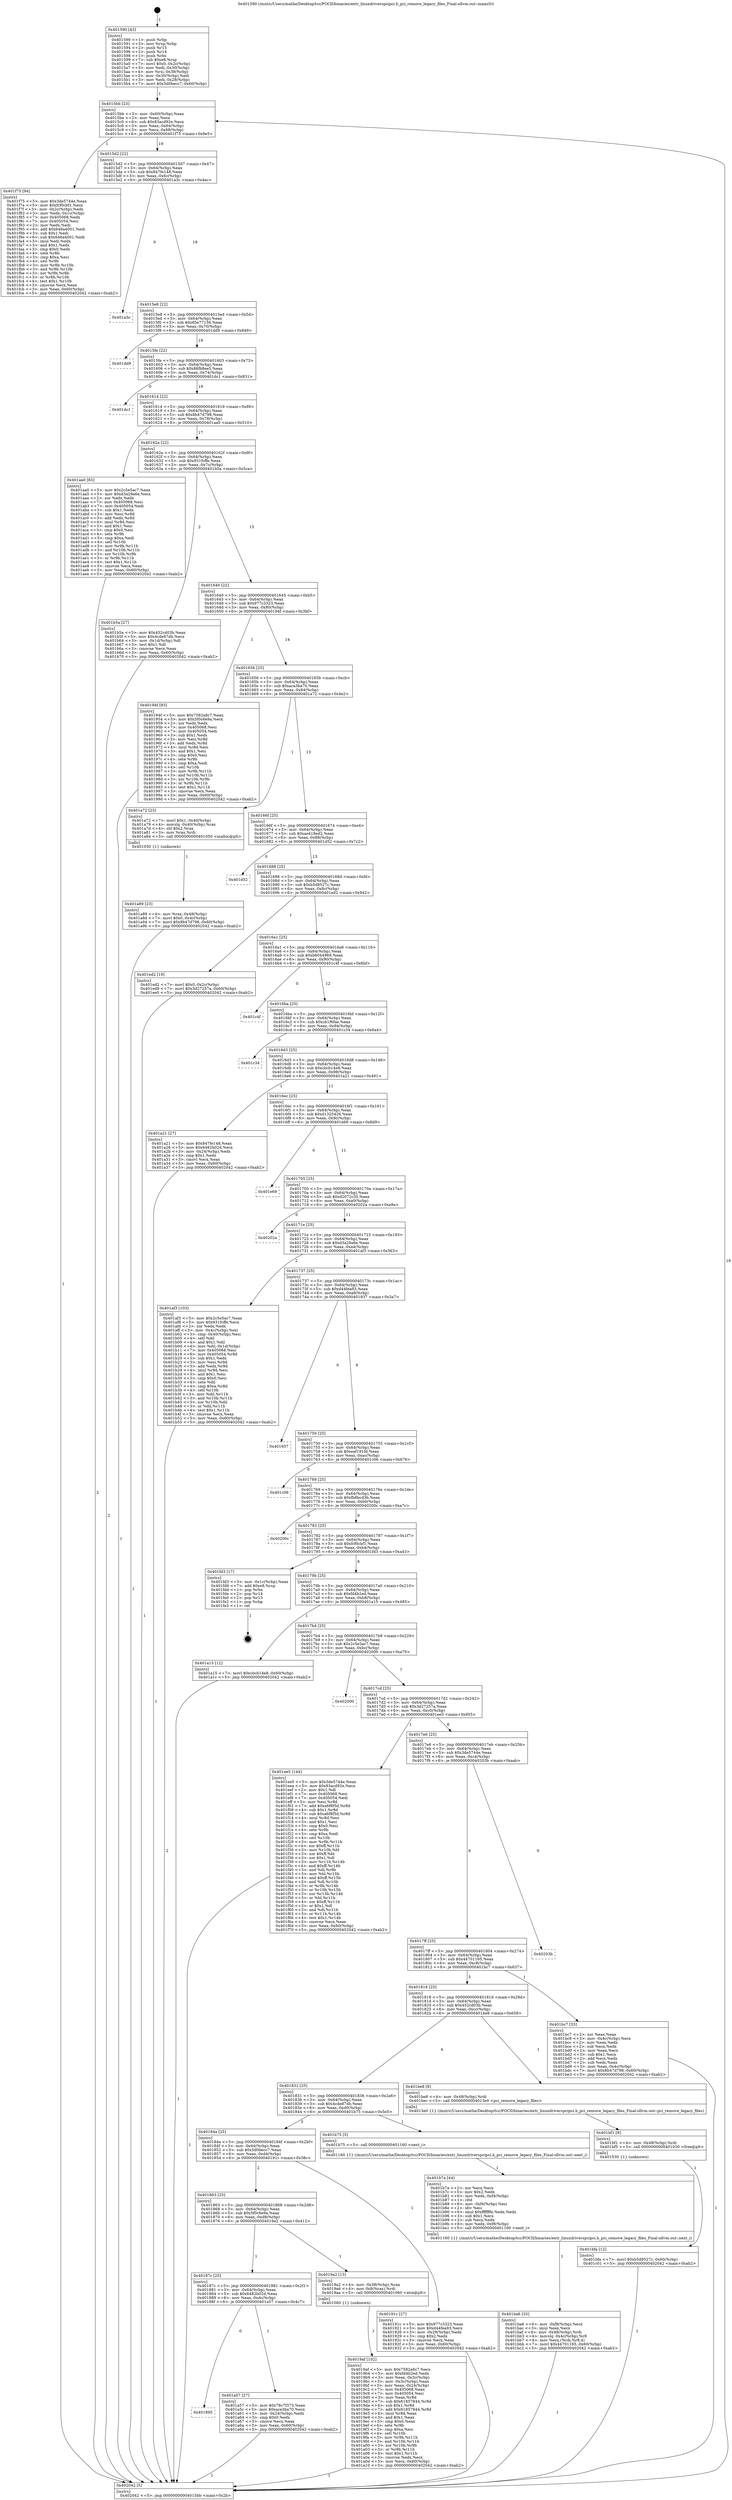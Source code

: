 digraph "0x401590" {
  label = "0x401590 (/mnt/c/Users/mathe/Desktop/tcc/POCII/binaries/extr_linuxdriverspcipci.h_pci_remove_legacy_files_Final-ollvm.out::main(0))"
  labelloc = "t"
  node[shape=record]

  Entry [label="",width=0.3,height=0.3,shape=circle,fillcolor=black,style=filled]
  "0x4015bb" [label="{
     0x4015bb [23]\l
     | [instrs]\l
     &nbsp;&nbsp;0x4015bb \<+3\>: mov -0x60(%rbp),%eax\l
     &nbsp;&nbsp;0x4015be \<+2\>: mov %eax,%ecx\l
     &nbsp;&nbsp;0x4015c0 \<+6\>: sub $0x83acd92e,%ecx\l
     &nbsp;&nbsp;0x4015c6 \<+3\>: mov %eax,-0x64(%rbp)\l
     &nbsp;&nbsp;0x4015c9 \<+3\>: mov %ecx,-0x68(%rbp)\l
     &nbsp;&nbsp;0x4015cc \<+6\>: je 0000000000401f75 \<main+0x9e5\>\l
  }"]
  "0x401f75" [label="{
     0x401f75 [94]\l
     | [instrs]\l
     &nbsp;&nbsp;0x401f75 \<+5\>: mov $0x3de5744e,%eax\l
     &nbsp;&nbsp;0x401f7a \<+5\>: mov $0xfcf0cbf1,%ecx\l
     &nbsp;&nbsp;0x401f7f \<+3\>: mov -0x2c(%rbp),%edx\l
     &nbsp;&nbsp;0x401f82 \<+3\>: mov %edx,-0x1c(%rbp)\l
     &nbsp;&nbsp;0x401f85 \<+7\>: mov 0x405068,%edx\l
     &nbsp;&nbsp;0x401f8c \<+7\>: mov 0x405054,%esi\l
     &nbsp;&nbsp;0x401f93 \<+2\>: mov %edx,%edi\l
     &nbsp;&nbsp;0x401f95 \<+6\>: add $0x646a4001,%edi\l
     &nbsp;&nbsp;0x401f9b \<+3\>: sub $0x1,%edi\l
     &nbsp;&nbsp;0x401f9e \<+6\>: sub $0x646a4001,%edi\l
     &nbsp;&nbsp;0x401fa4 \<+3\>: imul %edi,%edx\l
     &nbsp;&nbsp;0x401fa7 \<+3\>: and $0x1,%edx\l
     &nbsp;&nbsp;0x401faa \<+3\>: cmp $0x0,%edx\l
     &nbsp;&nbsp;0x401fad \<+4\>: sete %r8b\l
     &nbsp;&nbsp;0x401fb1 \<+3\>: cmp $0xa,%esi\l
     &nbsp;&nbsp;0x401fb4 \<+4\>: setl %r9b\l
     &nbsp;&nbsp;0x401fb8 \<+3\>: mov %r8b,%r10b\l
     &nbsp;&nbsp;0x401fbb \<+3\>: and %r9b,%r10b\l
     &nbsp;&nbsp;0x401fbe \<+3\>: xor %r9b,%r8b\l
     &nbsp;&nbsp;0x401fc1 \<+3\>: or %r8b,%r10b\l
     &nbsp;&nbsp;0x401fc4 \<+4\>: test $0x1,%r10b\l
     &nbsp;&nbsp;0x401fc8 \<+3\>: cmovne %ecx,%eax\l
     &nbsp;&nbsp;0x401fcb \<+3\>: mov %eax,-0x60(%rbp)\l
     &nbsp;&nbsp;0x401fce \<+5\>: jmp 0000000000402042 \<main+0xab2\>\l
  }"]
  "0x4015d2" [label="{
     0x4015d2 [22]\l
     | [instrs]\l
     &nbsp;&nbsp;0x4015d2 \<+5\>: jmp 00000000004015d7 \<main+0x47\>\l
     &nbsp;&nbsp;0x4015d7 \<+3\>: mov -0x64(%rbp),%eax\l
     &nbsp;&nbsp;0x4015da \<+5\>: sub $0x847fe148,%eax\l
     &nbsp;&nbsp;0x4015df \<+3\>: mov %eax,-0x6c(%rbp)\l
     &nbsp;&nbsp;0x4015e2 \<+6\>: je 0000000000401a3c \<main+0x4ac\>\l
  }"]
  Exit [label="",width=0.3,height=0.3,shape=circle,fillcolor=black,style=filled,peripheries=2]
  "0x401a3c" [label="{
     0x401a3c\l
  }", style=dashed]
  "0x4015e8" [label="{
     0x4015e8 [22]\l
     | [instrs]\l
     &nbsp;&nbsp;0x4015e8 \<+5\>: jmp 00000000004015ed \<main+0x5d\>\l
     &nbsp;&nbsp;0x4015ed \<+3\>: mov -0x64(%rbp),%eax\l
     &nbsp;&nbsp;0x4015f0 \<+5\>: sub $0x85e77156,%eax\l
     &nbsp;&nbsp;0x4015f5 \<+3\>: mov %eax,-0x70(%rbp)\l
     &nbsp;&nbsp;0x4015f8 \<+6\>: je 0000000000401dd9 \<main+0x849\>\l
  }"]
  "0x401bfa" [label="{
     0x401bfa [12]\l
     | [instrs]\l
     &nbsp;&nbsp;0x401bfa \<+7\>: movl $0xb5d8527c,-0x60(%rbp)\l
     &nbsp;&nbsp;0x401c01 \<+5\>: jmp 0000000000402042 \<main+0xab2\>\l
  }"]
  "0x401dd9" [label="{
     0x401dd9\l
  }", style=dashed]
  "0x4015fe" [label="{
     0x4015fe [22]\l
     | [instrs]\l
     &nbsp;&nbsp;0x4015fe \<+5\>: jmp 0000000000401603 \<main+0x73\>\l
     &nbsp;&nbsp;0x401603 \<+3\>: mov -0x64(%rbp),%eax\l
     &nbsp;&nbsp;0x401606 \<+5\>: sub $0x86fb8ee5,%eax\l
     &nbsp;&nbsp;0x40160b \<+3\>: mov %eax,-0x74(%rbp)\l
     &nbsp;&nbsp;0x40160e \<+6\>: je 0000000000401dc1 \<main+0x831\>\l
  }"]
  "0x401bf1" [label="{
     0x401bf1 [9]\l
     | [instrs]\l
     &nbsp;&nbsp;0x401bf1 \<+4\>: mov -0x48(%rbp),%rdi\l
     &nbsp;&nbsp;0x401bf5 \<+5\>: call 0000000000401030 \<free@plt\>\l
     | [calls]\l
     &nbsp;&nbsp;0x401030 \{1\} (unknown)\l
  }"]
  "0x401dc1" [label="{
     0x401dc1\l
  }", style=dashed]
  "0x401614" [label="{
     0x401614 [22]\l
     | [instrs]\l
     &nbsp;&nbsp;0x401614 \<+5\>: jmp 0000000000401619 \<main+0x89\>\l
     &nbsp;&nbsp;0x401619 \<+3\>: mov -0x64(%rbp),%eax\l
     &nbsp;&nbsp;0x40161c \<+5\>: sub $0x8b47d798,%eax\l
     &nbsp;&nbsp;0x401621 \<+3\>: mov %eax,-0x78(%rbp)\l
     &nbsp;&nbsp;0x401624 \<+6\>: je 0000000000401aa0 \<main+0x510\>\l
  }"]
  "0x401ba6" [label="{
     0x401ba6 [33]\l
     | [instrs]\l
     &nbsp;&nbsp;0x401ba6 \<+6\>: mov -0xf8(%rbp),%ecx\l
     &nbsp;&nbsp;0x401bac \<+3\>: imul %eax,%ecx\l
     &nbsp;&nbsp;0x401baf \<+4\>: mov -0x48(%rbp),%rdi\l
     &nbsp;&nbsp;0x401bb3 \<+4\>: movslq -0x4c(%rbp),%r8\l
     &nbsp;&nbsp;0x401bb7 \<+4\>: mov %ecx,(%rdi,%r8,4)\l
     &nbsp;&nbsp;0x401bbb \<+7\>: movl $0x44701165,-0x60(%rbp)\l
     &nbsp;&nbsp;0x401bc2 \<+5\>: jmp 0000000000402042 \<main+0xab2\>\l
  }"]
  "0x401aa0" [label="{
     0x401aa0 [83]\l
     | [instrs]\l
     &nbsp;&nbsp;0x401aa0 \<+5\>: mov $0x2c5e5ac7,%eax\l
     &nbsp;&nbsp;0x401aa5 \<+5\>: mov $0xd3a29a6e,%ecx\l
     &nbsp;&nbsp;0x401aaa \<+2\>: xor %edx,%edx\l
     &nbsp;&nbsp;0x401aac \<+7\>: mov 0x405068,%esi\l
     &nbsp;&nbsp;0x401ab3 \<+7\>: mov 0x405054,%edi\l
     &nbsp;&nbsp;0x401aba \<+3\>: sub $0x1,%edx\l
     &nbsp;&nbsp;0x401abd \<+3\>: mov %esi,%r8d\l
     &nbsp;&nbsp;0x401ac0 \<+3\>: add %edx,%r8d\l
     &nbsp;&nbsp;0x401ac3 \<+4\>: imul %r8d,%esi\l
     &nbsp;&nbsp;0x401ac7 \<+3\>: and $0x1,%esi\l
     &nbsp;&nbsp;0x401aca \<+3\>: cmp $0x0,%esi\l
     &nbsp;&nbsp;0x401acd \<+4\>: sete %r9b\l
     &nbsp;&nbsp;0x401ad1 \<+3\>: cmp $0xa,%edi\l
     &nbsp;&nbsp;0x401ad4 \<+4\>: setl %r10b\l
     &nbsp;&nbsp;0x401ad8 \<+3\>: mov %r9b,%r11b\l
     &nbsp;&nbsp;0x401adb \<+3\>: and %r10b,%r11b\l
     &nbsp;&nbsp;0x401ade \<+3\>: xor %r10b,%r9b\l
     &nbsp;&nbsp;0x401ae1 \<+3\>: or %r9b,%r11b\l
     &nbsp;&nbsp;0x401ae4 \<+4\>: test $0x1,%r11b\l
     &nbsp;&nbsp;0x401ae8 \<+3\>: cmovne %ecx,%eax\l
     &nbsp;&nbsp;0x401aeb \<+3\>: mov %eax,-0x60(%rbp)\l
     &nbsp;&nbsp;0x401aee \<+5\>: jmp 0000000000402042 \<main+0xab2\>\l
  }"]
  "0x40162a" [label="{
     0x40162a [22]\l
     | [instrs]\l
     &nbsp;&nbsp;0x40162a \<+5\>: jmp 000000000040162f \<main+0x9f\>\l
     &nbsp;&nbsp;0x40162f \<+3\>: mov -0x64(%rbp),%eax\l
     &nbsp;&nbsp;0x401632 \<+5\>: sub $0x931fcffe,%eax\l
     &nbsp;&nbsp;0x401637 \<+3\>: mov %eax,-0x7c(%rbp)\l
     &nbsp;&nbsp;0x40163a \<+6\>: je 0000000000401b5a \<main+0x5ca\>\l
  }"]
  "0x401b7a" [label="{
     0x401b7a [44]\l
     | [instrs]\l
     &nbsp;&nbsp;0x401b7a \<+2\>: xor %ecx,%ecx\l
     &nbsp;&nbsp;0x401b7c \<+5\>: mov $0x2,%edx\l
     &nbsp;&nbsp;0x401b81 \<+6\>: mov %edx,-0xf4(%rbp)\l
     &nbsp;&nbsp;0x401b87 \<+1\>: cltd\l
     &nbsp;&nbsp;0x401b88 \<+6\>: mov -0xf4(%rbp),%esi\l
     &nbsp;&nbsp;0x401b8e \<+2\>: idiv %esi\l
     &nbsp;&nbsp;0x401b90 \<+6\>: imul $0xfffffffe,%edx,%edx\l
     &nbsp;&nbsp;0x401b96 \<+3\>: sub $0x1,%ecx\l
     &nbsp;&nbsp;0x401b99 \<+2\>: sub %ecx,%edx\l
     &nbsp;&nbsp;0x401b9b \<+6\>: mov %edx,-0xf8(%rbp)\l
     &nbsp;&nbsp;0x401ba1 \<+5\>: call 0000000000401160 \<next_i\>\l
     | [calls]\l
     &nbsp;&nbsp;0x401160 \{1\} (/mnt/c/Users/mathe/Desktop/tcc/POCII/binaries/extr_linuxdriverspcipci.h_pci_remove_legacy_files_Final-ollvm.out::next_i)\l
  }"]
  "0x401b5a" [label="{
     0x401b5a [27]\l
     | [instrs]\l
     &nbsp;&nbsp;0x401b5a \<+5\>: mov $0x452cd03b,%eax\l
     &nbsp;&nbsp;0x401b5f \<+5\>: mov $0x4cde87db,%ecx\l
     &nbsp;&nbsp;0x401b64 \<+3\>: mov -0x1d(%rbp),%dl\l
     &nbsp;&nbsp;0x401b67 \<+3\>: test $0x1,%dl\l
     &nbsp;&nbsp;0x401b6a \<+3\>: cmovne %ecx,%eax\l
     &nbsp;&nbsp;0x401b6d \<+3\>: mov %eax,-0x60(%rbp)\l
     &nbsp;&nbsp;0x401b70 \<+5\>: jmp 0000000000402042 \<main+0xab2\>\l
  }"]
  "0x401640" [label="{
     0x401640 [22]\l
     | [instrs]\l
     &nbsp;&nbsp;0x401640 \<+5\>: jmp 0000000000401645 \<main+0xb5\>\l
     &nbsp;&nbsp;0x401645 \<+3\>: mov -0x64(%rbp),%eax\l
     &nbsp;&nbsp;0x401648 \<+5\>: sub $0x977c3323,%eax\l
     &nbsp;&nbsp;0x40164d \<+3\>: mov %eax,-0x80(%rbp)\l
     &nbsp;&nbsp;0x401650 \<+6\>: je 000000000040194f \<main+0x3bf\>\l
  }"]
  "0x401a89" [label="{
     0x401a89 [23]\l
     | [instrs]\l
     &nbsp;&nbsp;0x401a89 \<+4\>: mov %rax,-0x48(%rbp)\l
     &nbsp;&nbsp;0x401a8d \<+7\>: movl $0x0,-0x4c(%rbp)\l
     &nbsp;&nbsp;0x401a94 \<+7\>: movl $0x8b47d798,-0x60(%rbp)\l
     &nbsp;&nbsp;0x401a9b \<+5\>: jmp 0000000000402042 \<main+0xab2\>\l
  }"]
  "0x40194f" [label="{
     0x40194f [83]\l
     | [instrs]\l
     &nbsp;&nbsp;0x40194f \<+5\>: mov $0x7582a8c7,%eax\l
     &nbsp;&nbsp;0x401954 \<+5\>: mov $0x5f0c6e9a,%ecx\l
     &nbsp;&nbsp;0x401959 \<+2\>: xor %edx,%edx\l
     &nbsp;&nbsp;0x40195b \<+7\>: mov 0x405068,%esi\l
     &nbsp;&nbsp;0x401962 \<+7\>: mov 0x405054,%edi\l
     &nbsp;&nbsp;0x401969 \<+3\>: sub $0x1,%edx\l
     &nbsp;&nbsp;0x40196c \<+3\>: mov %esi,%r8d\l
     &nbsp;&nbsp;0x40196f \<+3\>: add %edx,%r8d\l
     &nbsp;&nbsp;0x401972 \<+4\>: imul %r8d,%esi\l
     &nbsp;&nbsp;0x401976 \<+3\>: and $0x1,%esi\l
     &nbsp;&nbsp;0x401979 \<+3\>: cmp $0x0,%esi\l
     &nbsp;&nbsp;0x40197c \<+4\>: sete %r9b\l
     &nbsp;&nbsp;0x401980 \<+3\>: cmp $0xa,%edi\l
     &nbsp;&nbsp;0x401983 \<+4\>: setl %r10b\l
     &nbsp;&nbsp;0x401987 \<+3\>: mov %r9b,%r11b\l
     &nbsp;&nbsp;0x40198a \<+3\>: and %r10b,%r11b\l
     &nbsp;&nbsp;0x40198d \<+3\>: xor %r10b,%r9b\l
     &nbsp;&nbsp;0x401990 \<+3\>: or %r9b,%r11b\l
     &nbsp;&nbsp;0x401993 \<+4\>: test $0x1,%r11b\l
     &nbsp;&nbsp;0x401997 \<+3\>: cmovne %ecx,%eax\l
     &nbsp;&nbsp;0x40199a \<+3\>: mov %eax,-0x60(%rbp)\l
     &nbsp;&nbsp;0x40199d \<+5\>: jmp 0000000000402042 \<main+0xab2\>\l
  }"]
  "0x401656" [label="{
     0x401656 [25]\l
     | [instrs]\l
     &nbsp;&nbsp;0x401656 \<+5\>: jmp 000000000040165b \<main+0xcb\>\l
     &nbsp;&nbsp;0x40165b \<+3\>: mov -0x64(%rbp),%eax\l
     &nbsp;&nbsp;0x40165e \<+5\>: sub $0xaca3ba70,%eax\l
     &nbsp;&nbsp;0x401663 \<+6\>: mov %eax,-0x84(%rbp)\l
     &nbsp;&nbsp;0x401669 \<+6\>: je 0000000000401a72 \<main+0x4e2\>\l
  }"]
  "0x401895" [label="{
     0x401895\l
  }", style=dashed]
  "0x401a72" [label="{
     0x401a72 [23]\l
     | [instrs]\l
     &nbsp;&nbsp;0x401a72 \<+7\>: movl $0x1,-0x40(%rbp)\l
     &nbsp;&nbsp;0x401a79 \<+4\>: movslq -0x40(%rbp),%rax\l
     &nbsp;&nbsp;0x401a7d \<+4\>: shl $0x2,%rax\l
     &nbsp;&nbsp;0x401a81 \<+3\>: mov %rax,%rdi\l
     &nbsp;&nbsp;0x401a84 \<+5\>: call 0000000000401050 \<malloc@plt\>\l
     | [calls]\l
     &nbsp;&nbsp;0x401050 \{1\} (unknown)\l
  }"]
  "0x40166f" [label="{
     0x40166f [25]\l
     | [instrs]\l
     &nbsp;&nbsp;0x40166f \<+5\>: jmp 0000000000401674 \<main+0xe4\>\l
     &nbsp;&nbsp;0x401674 \<+3\>: mov -0x64(%rbp),%eax\l
     &nbsp;&nbsp;0x401677 \<+5\>: sub $0xae418ed2,%eax\l
     &nbsp;&nbsp;0x40167c \<+6\>: mov %eax,-0x88(%rbp)\l
     &nbsp;&nbsp;0x401682 \<+6\>: je 0000000000401d52 \<main+0x7c2\>\l
  }"]
  "0x401a57" [label="{
     0x401a57 [27]\l
     | [instrs]\l
     &nbsp;&nbsp;0x401a57 \<+5\>: mov $0x78c7f373,%eax\l
     &nbsp;&nbsp;0x401a5c \<+5\>: mov $0xaca3ba70,%ecx\l
     &nbsp;&nbsp;0x401a61 \<+3\>: mov -0x24(%rbp),%edx\l
     &nbsp;&nbsp;0x401a64 \<+3\>: cmp $0x0,%edx\l
     &nbsp;&nbsp;0x401a67 \<+3\>: cmove %ecx,%eax\l
     &nbsp;&nbsp;0x401a6a \<+3\>: mov %eax,-0x60(%rbp)\l
     &nbsp;&nbsp;0x401a6d \<+5\>: jmp 0000000000402042 \<main+0xab2\>\l
  }"]
  "0x401d52" [label="{
     0x401d52\l
  }", style=dashed]
  "0x401688" [label="{
     0x401688 [25]\l
     | [instrs]\l
     &nbsp;&nbsp;0x401688 \<+5\>: jmp 000000000040168d \<main+0xfd\>\l
     &nbsp;&nbsp;0x40168d \<+3\>: mov -0x64(%rbp),%eax\l
     &nbsp;&nbsp;0x401690 \<+5\>: sub $0xb5d8527c,%eax\l
     &nbsp;&nbsp;0x401695 \<+6\>: mov %eax,-0x8c(%rbp)\l
     &nbsp;&nbsp;0x40169b \<+6\>: je 0000000000401ed2 \<main+0x942\>\l
  }"]
  "0x4019af" [label="{
     0x4019af [102]\l
     | [instrs]\l
     &nbsp;&nbsp;0x4019af \<+5\>: mov $0x7582a8c7,%ecx\l
     &nbsp;&nbsp;0x4019b4 \<+5\>: mov $0xfd4b2ed,%edx\l
     &nbsp;&nbsp;0x4019b9 \<+3\>: mov %eax,-0x3c(%rbp)\l
     &nbsp;&nbsp;0x4019bc \<+3\>: mov -0x3c(%rbp),%eax\l
     &nbsp;&nbsp;0x4019bf \<+3\>: mov %eax,-0x24(%rbp)\l
     &nbsp;&nbsp;0x4019c2 \<+7\>: mov 0x405068,%eax\l
     &nbsp;&nbsp;0x4019c9 \<+7\>: mov 0x405054,%esi\l
     &nbsp;&nbsp;0x4019d0 \<+3\>: mov %eax,%r8d\l
     &nbsp;&nbsp;0x4019d3 \<+7\>: sub $0x61857844,%r8d\l
     &nbsp;&nbsp;0x4019da \<+4\>: sub $0x1,%r8d\l
     &nbsp;&nbsp;0x4019de \<+7\>: add $0x61857844,%r8d\l
     &nbsp;&nbsp;0x4019e5 \<+4\>: imul %r8d,%eax\l
     &nbsp;&nbsp;0x4019e9 \<+3\>: and $0x1,%eax\l
     &nbsp;&nbsp;0x4019ec \<+3\>: cmp $0x0,%eax\l
     &nbsp;&nbsp;0x4019ef \<+4\>: sete %r9b\l
     &nbsp;&nbsp;0x4019f3 \<+3\>: cmp $0xa,%esi\l
     &nbsp;&nbsp;0x4019f6 \<+4\>: setl %r10b\l
     &nbsp;&nbsp;0x4019fa \<+3\>: mov %r9b,%r11b\l
     &nbsp;&nbsp;0x4019fd \<+3\>: and %r10b,%r11b\l
     &nbsp;&nbsp;0x401a00 \<+3\>: xor %r10b,%r9b\l
     &nbsp;&nbsp;0x401a03 \<+3\>: or %r9b,%r11b\l
     &nbsp;&nbsp;0x401a06 \<+4\>: test $0x1,%r11b\l
     &nbsp;&nbsp;0x401a0a \<+3\>: cmovne %edx,%ecx\l
     &nbsp;&nbsp;0x401a0d \<+3\>: mov %ecx,-0x60(%rbp)\l
     &nbsp;&nbsp;0x401a10 \<+5\>: jmp 0000000000402042 \<main+0xab2\>\l
  }"]
  "0x401ed2" [label="{
     0x401ed2 [19]\l
     | [instrs]\l
     &nbsp;&nbsp;0x401ed2 \<+7\>: movl $0x0,-0x2c(%rbp)\l
     &nbsp;&nbsp;0x401ed9 \<+7\>: movl $0x3d27257a,-0x60(%rbp)\l
     &nbsp;&nbsp;0x401ee0 \<+5\>: jmp 0000000000402042 \<main+0xab2\>\l
  }"]
  "0x4016a1" [label="{
     0x4016a1 [25]\l
     | [instrs]\l
     &nbsp;&nbsp;0x4016a1 \<+5\>: jmp 00000000004016a6 \<main+0x116\>\l
     &nbsp;&nbsp;0x4016a6 \<+3\>: mov -0x64(%rbp),%eax\l
     &nbsp;&nbsp;0x4016a9 \<+5\>: sub $0xb6044969,%eax\l
     &nbsp;&nbsp;0x4016ae \<+6\>: mov %eax,-0x90(%rbp)\l
     &nbsp;&nbsp;0x4016b4 \<+6\>: je 0000000000401c4f \<main+0x6bf\>\l
  }"]
  "0x40187c" [label="{
     0x40187c [25]\l
     | [instrs]\l
     &nbsp;&nbsp;0x40187c \<+5\>: jmp 0000000000401881 \<main+0x2f1\>\l
     &nbsp;&nbsp;0x401881 \<+3\>: mov -0x64(%rbp),%eax\l
     &nbsp;&nbsp;0x401884 \<+5\>: sub $0x6482b02d,%eax\l
     &nbsp;&nbsp;0x401889 \<+6\>: mov %eax,-0xdc(%rbp)\l
     &nbsp;&nbsp;0x40188f \<+6\>: je 0000000000401a57 \<main+0x4c7\>\l
  }"]
  "0x401c4f" [label="{
     0x401c4f\l
  }", style=dashed]
  "0x4016ba" [label="{
     0x4016ba [25]\l
     | [instrs]\l
     &nbsp;&nbsp;0x4016ba \<+5\>: jmp 00000000004016bf \<main+0x12f\>\l
     &nbsp;&nbsp;0x4016bf \<+3\>: mov -0x64(%rbp),%eax\l
     &nbsp;&nbsp;0x4016c2 \<+5\>: sub $0xcb1f6fae,%eax\l
     &nbsp;&nbsp;0x4016c7 \<+6\>: mov %eax,-0x94(%rbp)\l
     &nbsp;&nbsp;0x4016cd \<+6\>: je 0000000000401c34 \<main+0x6a4\>\l
  }"]
  "0x4019a2" [label="{
     0x4019a2 [13]\l
     | [instrs]\l
     &nbsp;&nbsp;0x4019a2 \<+4\>: mov -0x38(%rbp),%rax\l
     &nbsp;&nbsp;0x4019a6 \<+4\>: mov 0x8(%rax),%rdi\l
     &nbsp;&nbsp;0x4019aa \<+5\>: call 0000000000401060 \<atoi@plt\>\l
     | [calls]\l
     &nbsp;&nbsp;0x401060 \{1\} (unknown)\l
  }"]
  "0x401c34" [label="{
     0x401c34\l
  }", style=dashed]
  "0x4016d3" [label="{
     0x4016d3 [25]\l
     | [instrs]\l
     &nbsp;&nbsp;0x4016d3 \<+5\>: jmp 00000000004016d8 \<main+0x148\>\l
     &nbsp;&nbsp;0x4016d8 \<+3\>: mov -0x64(%rbp),%eax\l
     &nbsp;&nbsp;0x4016db \<+5\>: sub $0xcbcb14e8,%eax\l
     &nbsp;&nbsp;0x4016e0 \<+6\>: mov %eax,-0x98(%rbp)\l
     &nbsp;&nbsp;0x4016e6 \<+6\>: je 0000000000401a21 \<main+0x491\>\l
  }"]
  "0x401590" [label="{
     0x401590 [43]\l
     | [instrs]\l
     &nbsp;&nbsp;0x401590 \<+1\>: push %rbp\l
     &nbsp;&nbsp;0x401591 \<+3\>: mov %rsp,%rbp\l
     &nbsp;&nbsp;0x401594 \<+2\>: push %r15\l
     &nbsp;&nbsp;0x401596 \<+2\>: push %r14\l
     &nbsp;&nbsp;0x401598 \<+1\>: push %rbx\l
     &nbsp;&nbsp;0x401599 \<+7\>: sub $0xe8,%rsp\l
     &nbsp;&nbsp;0x4015a0 \<+7\>: movl $0x0,-0x2c(%rbp)\l
     &nbsp;&nbsp;0x4015a7 \<+3\>: mov %edi,-0x30(%rbp)\l
     &nbsp;&nbsp;0x4015aa \<+4\>: mov %rsi,-0x38(%rbp)\l
     &nbsp;&nbsp;0x4015ae \<+3\>: mov -0x30(%rbp),%edi\l
     &nbsp;&nbsp;0x4015b1 \<+3\>: mov %edi,-0x28(%rbp)\l
     &nbsp;&nbsp;0x4015b4 \<+7\>: movl $0x5d0becc7,-0x60(%rbp)\l
  }"]
  "0x401a21" [label="{
     0x401a21 [27]\l
     | [instrs]\l
     &nbsp;&nbsp;0x401a21 \<+5\>: mov $0x847fe148,%eax\l
     &nbsp;&nbsp;0x401a26 \<+5\>: mov $0x6482b02d,%ecx\l
     &nbsp;&nbsp;0x401a2b \<+3\>: mov -0x24(%rbp),%edx\l
     &nbsp;&nbsp;0x401a2e \<+3\>: cmp $0x1,%edx\l
     &nbsp;&nbsp;0x401a31 \<+3\>: cmovl %ecx,%eax\l
     &nbsp;&nbsp;0x401a34 \<+3\>: mov %eax,-0x60(%rbp)\l
     &nbsp;&nbsp;0x401a37 \<+5\>: jmp 0000000000402042 \<main+0xab2\>\l
  }"]
  "0x4016ec" [label="{
     0x4016ec [25]\l
     | [instrs]\l
     &nbsp;&nbsp;0x4016ec \<+5\>: jmp 00000000004016f1 \<main+0x161\>\l
     &nbsp;&nbsp;0x4016f1 \<+3\>: mov -0x64(%rbp),%eax\l
     &nbsp;&nbsp;0x4016f4 \<+5\>: sub $0xd1325426,%eax\l
     &nbsp;&nbsp;0x4016f9 \<+6\>: mov %eax,-0x9c(%rbp)\l
     &nbsp;&nbsp;0x4016ff \<+6\>: je 0000000000401e69 \<main+0x8d9\>\l
  }"]
  "0x402042" [label="{
     0x402042 [5]\l
     | [instrs]\l
     &nbsp;&nbsp;0x402042 \<+5\>: jmp 00000000004015bb \<main+0x2b\>\l
  }"]
  "0x401e69" [label="{
     0x401e69\l
  }", style=dashed]
  "0x401705" [label="{
     0x401705 [25]\l
     | [instrs]\l
     &nbsp;&nbsp;0x401705 \<+5\>: jmp 000000000040170a \<main+0x17a\>\l
     &nbsp;&nbsp;0x40170a \<+3\>: mov -0x64(%rbp),%eax\l
     &nbsp;&nbsp;0x40170d \<+5\>: sub $0xd2072c35,%eax\l
     &nbsp;&nbsp;0x401712 \<+6\>: mov %eax,-0xa0(%rbp)\l
     &nbsp;&nbsp;0x401718 \<+6\>: je 000000000040202a \<main+0xa9a\>\l
  }"]
  "0x401863" [label="{
     0x401863 [25]\l
     | [instrs]\l
     &nbsp;&nbsp;0x401863 \<+5\>: jmp 0000000000401868 \<main+0x2d8\>\l
     &nbsp;&nbsp;0x401868 \<+3\>: mov -0x64(%rbp),%eax\l
     &nbsp;&nbsp;0x40186b \<+5\>: sub $0x5f0c6e9a,%eax\l
     &nbsp;&nbsp;0x401870 \<+6\>: mov %eax,-0xd8(%rbp)\l
     &nbsp;&nbsp;0x401876 \<+6\>: je 00000000004019a2 \<main+0x412\>\l
  }"]
  "0x40202a" [label="{
     0x40202a\l
  }", style=dashed]
  "0x40171e" [label="{
     0x40171e [25]\l
     | [instrs]\l
     &nbsp;&nbsp;0x40171e \<+5\>: jmp 0000000000401723 \<main+0x193\>\l
     &nbsp;&nbsp;0x401723 \<+3\>: mov -0x64(%rbp),%eax\l
     &nbsp;&nbsp;0x401726 \<+5\>: sub $0xd3a29a6e,%eax\l
     &nbsp;&nbsp;0x40172b \<+6\>: mov %eax,-0xa4(%rbp)\l
     &nbsp;&nbsp;0x401731 \<+6\>: je 0000000000401af3 \<main+0x563\>\l
  }"]
  "0x40191c" [label="{
     0x40191c [27]\l
     | [instrs]\l
     &nbsp;&nbsp;0x40191c \<+5\>: mov $0x977c3323,%eax\l
     &nbsp;&nbsp;0x401921 \<+5\>: mov $0xd44fea93,%ecx\l
     &nbsp;&nbsp;0x401926 \<+3\>: mov -0x28(%rbp),%edx\l
     &nbsp;&nbsp;0x401929 \<+3\>: cmp $0x2,%edx\l
     &nbsp;&nbsp;0x40192c \<+3\>: cmovne %ecx,%eax\l
     &nbsp;&nbsp;0x40192f \<+3\>: mov %eax,-0x60(%rbp)\l
     &nbsp;&nbsp;0x401932 \<+5\>: jmp 0000000000402042 \<main+0xab2\>\l
  }"]
  "0x401af3" [label="{
     0x401af3 [103]\l
     | [instrs]\l
     &nbsp;&nbsp;0x401af3 \<+5\>: mov $0x2c5e5ac7,%eax\l
     &nbsp;&nbsp;0x401af8 \<+5\>: mov $0x931fcffe,%ecx\l
     &nbsp;&nbsp;0x401afd \<+2\>: xor %edx,%edx\l
     &nbsp;&nbsp;0x401aff \<+3\>: mov -0x4c(%rbp),%esi\l
     &nbsp;&nbsp;0x401b02 \<+3\>: cmp -0x40(%rbp),%esi\l
     &nbsp;&nbsp;0x401b05 \<+4\>: setl %dil\l
     &nbsp;&nbsp;0x401b09 \<+4\>: and $0x1,%dil\l
     &nbsp;&nbsp;0x401b0d \<+4\>: mov %dil,-0x1d(%rbp)\l
     &nbsp;&nbsp;0x401b11 \<+7\>: mov 0x405068,%esi\l
     &nbsp;&nbsp;0x401b18 \<+8\>: mov 0x405054,%r8d\l
     &nbsp;&nbsp;0x401b20 \<+3\>: sub $0x1,%edx\l
     &nbsp;&nbsp;0x401b23 \<+3\>: mov %esi,%r9d\l
     &nbsp;&nbsp;0x401b26 \<+3\>: add %edx,%r9d\l
     &nbsp;&nbsp;0x401b29 \<+4\>: imul %r9d,%esi\l
     &nbsp;&nbsp;0x401b2d \<+3\>: and $0x1,%esi\l
     &nbsp;&nbsp;0x401b30 \<+3\>: cmp $0x0,%esi\l
     &nbsp;&nbsp;0x401b33 \<+4\>: sete %dil\l
     &nbsp;&nbsp;0x401b37 \<+4\>: cmp $0xa,%r8d\l
     &nbsp;&nbsp;0x401b3b \<+4\>: setl %r10b\l
     &nbsp;&nbsp;0x401b3f \<+3\>: mov %dil,%r11b\l
     &nbsp;&nbsp;0x401b42 \<+3\>: and %r10b,%r11b\l
     &nbsp;&nbsp;0x401b45 \<+3\>: xor %r10b,%dil\l
     &nbsp;&nbsp;0x401b48 \<+3\>: or %dil,%r11b\l
     &nbsp;&nbsp;0x401b4b \<+4\>: test $0x1,%r11b\l
     &nbsp;&nbsp;0x401b4f \<+3\>: cmovne %ecx,%eax\l
     &nbsp;&nbsp;0x401b52 \<+3\>: mov %eax,-0x60(%rbp)\l
     &nbsp;&nbsp;0x401b55 \<+5\>: jmp 0000000000402042 \<main+0xab2\>\l
  }"]
  "0x401737" [label="{
     0x401737 [25]\l
     | [instrs]\l
     &nbsp;&nbsp;0x401737 \<+5\>: jmp 000000000040173c \<main+0x1ac\>\l
     &nbsp;&nbsp;0x40173c \<+3\>: mov -0x64(%rbp),%eax\l
     &nbsp;&nbsp;0x40173f \<+5\>: sub $0xd44fea93,%eax\l
     &nbsp;&nbsp;0x401744 \<+6\>: mov %eax,-0xa8(%rbp)\l
     &nbsp;&nbsp;0x40174a \<+6\>: je 0000000000401937 \<main+0x3a7\>\l
  }"]
  "0x40184a" [label="{
     0x40184a [25]\l
     | [instrs]\l
     &nbsp;&nbsp;0x40184a \<+5\>: jmp 000000000040184f \<main+0x2bf\>\l
     &nbsp;&nbsp;0x40184f \<+3\>: mov -0x64(%rbp),%eax\l
     &nbsp;&nbsp;0x401852 \<+5\>: sub $0x5d0becc7,%eax\l
     &nbsp;&nbsp;0x401857 \<+6\>: mov %eax,-0xd4(%rbp)\l
     &nbsp;&nbsp;0x40185d \<+6\>: je 000000000040191c \<main+0x38c\>\l
  }"]
  "0x401937" [label="{
     0x401937\l
  }", style=dashed]
  "0x401750" [label="{
     0x401750 [25]\l
     | [instrs]\l
     &nbsp;&nbsp;0x401750 \<+5\>: jmp 0000000000401755 \<main+0x1c5\>\l
     &nbsp;&nbsp;0x401755 \<+3\>: mov -0x64(%rbp),%eax\l
     &nbsp;&nbsp;0x401758 \<+5\>: sub $0xeaf191fd,%eax\l
     &nbsp;&nbsp;0x40175d \<+6\>: mov %eax,-0xac(%rbp)\l
     &nbsp;&nbsp;0x401763 \<+6\>: je 0000000000401c06 \<main+0x676\>\l
  }"]
  "0x401b75" [label="{
     0x401b75 [5]\l
     | [instrs]\l
     &nbsp;&nbsp;0x401b75 \<+5\>: call 0000000000401160 \<next_i\>\l
     | [calls]\l
     &nbsp;&nbsp;0x401160 \{1\} (/mnt/c/Users/mathe/Desktop/tcc/POCII/binaries/extr_linuxdriverspcipci.h_pci_remove_legacy_files_Final-ollvm.out::next_i)\l
  }"]
  "0x401c06" [label="{
     0x401c06\l
  }", style=dashed]
  "0x401769" [label="{
     0x401769 [25]\l
     | [instrs]\l
     &nbsp;&nbsp;0x401769 \<+5\>: jmp 000000000040176e \<main+0x1de\>\l
     &nbsp;&nbsp;0x40176e \<+3\>: mov -0x64(%rbp),%eax\l
     &nbsp;&nbsp;0x401771 \<+5\>: sub $0xfb8bcd3b,%eax\l
     &nbsp;&nbsp;0x401776 \<+6\>: mov %eax,-0xb0(%rbp)\l
     &nbsp;&nbsp;0x40177c \<+6\>: je 000000000040200c \<main+0xa7c\>\l
  }"]
  "0x401831" [label="{
     0x401831 [25]\l
     | [instrs]\l
     &nbsp;&nbsp;0x401831 \<+5\>: jmp 0000000000401836 \<main+0x2a6\>\l
     &nbsp;&nbsp;0x401836 \<+3\>: mov -0x64(%rbp),%eax\l
     &nbsp;&nbsp;0x401839 \<+5\>: sub $0x4cde87db,%eax\l
     &nbsp;&nbsp;0x40183e \<+6\>: mov %eax,-0xd0(%rbp)\l
     &nbsp;&nbsp;0x401844 \<+6\>: je 0000000000401b75 \<main+0x5e5\>\l
  }"]
  "0x40200c" [label="{
     0x40200c\l
  }", style=dashed]
  "0x401782" [label="{
     0x401782 [25]\l
     | [instrs]\l
     &nbsp;&nbsp;0x401782 \<+5\>: jmp 0000000000401787 \<main+0x1f7\>\l
     &nbsp;&nbsp;0x401787 \<+3\>: mov -0x64(%rbp),%eax\l
     &nbsp;&nbsp;0x40178a \<+5\>: sub $0xfcf0cbf1,%eax\l
     &nbsp;&nbsp;0x40178f \<+6\>: mov %eax,-0xb4(%rbp)\l
     &nbsp;&nbsp;0x401795 \<+6\>: je 0000000000401fd3 \<main+0xa43\>\l
  }"]
  "0x401be8" [label="{
     0x401be8 [9]\l
     | [instrs]\l
     &nbsp;&nbsp;0x401be8 \<+4\>: mov -0x48(%rbp),%rdi\l
     &nbsp;&nbsp;0x401bec \<+5\>: call 00000000004013e0 \<pci_remove_legacy_files\>\l
     | [calls]\l
     &nbsp;&nbsp;0x4013e0 \{1\} (/mnt/c/Users/mathe/Desktop/tcc/POCII/binaries/extr_linuxdriverspcipci.h_pci_remove_legacy_files_Final-ollvm.out::pci_remove_legacy_files)\l
  }"]
  "0x401fd3" [label="{
     0x401fd3 [17]\l
     | [instrs]\l
     &nbsp;&nbsp;0x401fd3 \<+3\>: mov -0x1c(%rbp),%eax\l
     &nbsp;&nbsp;0x401fd6 \<+7\>: add $0xe8,%rsp\l
     &nbsp;&nbsp;0x401fdd \<+1\>: pop %rbx\l
     &nbsp;&nbsp;0x401fde \<+2\>: pop %r14\l
     &nbsp;&nbsp;0x401fe0 \<+2\>: pop %r15\l
     &nbsp;&nbsp;0x401fe2 \<+1\>: pop %rbp\l
     &nbsp;&nbsp;0x401fe3 \<+1\>: ret\l
  }"]
  "0x40179b" [label="{
     0x40179b [25]\l
     | [instrs]\l
     &nbsp;&nbsp;0x40179b \<+5\>: jmp 00000000004017a0 \<main+0x210\>\l
     &nbsp;&nbsp;0x4017a0 \<+3\>: mov -0x64(%rbp),%eax\l
     &nbsp;&nbsp;0x4017a3 \<+5\>: sub $0xfd4b2ed,%eax\l
     &nbsp;&nbsp;0x4017a8 \<+6\>: mov %eax,-0xb8(%rbp)\l
     &nbsp;&nbsp;0x4017ae \<+6\>: je 0000000000401a15 \<main+0x485\>\l
  }"]
  "0x401818" [label="{
     0x401818 [25]\l
     | [instrs]\l
     &nbsp;&nbsp;0x401818 \<+5\>: jmp 000000000040181d \<main+0x28d\>\l
     &nbsp;&nbsp;0x40181d \<+3\>: mov -0x64(%rbp),%eax\l
     &nbsp;&nbsp;0x401820 \<+5\>: sub $0x452cd03b,%eax\l
     &nbsp;&nbsp;0x401825 \<+6\>: mov %eax,-0xcc(%rbp)\l
     &nbsp;&nbsp;0x40182b \<+6\>: je 0000000000401be8 \<main+0x658\>\l
  }"]
  "0x401a15" [label="{
     0x401a15 [12]\l
     | [instrs]\l
     &nbsp;&nbsp;0x401a15 \<+7\>: movl $0xcbcb14e8,-0x60(%rbp)\l
     &nbsp;&nbsp;0x401a1c \<+5\>: jmp 0000000000402042 \<main+0xab2\>\l
  }"]
  "0x4017b4" [label="{
     0x4017b4 [25]\l
     | [instrs]\l
     &nbsp;&nbsp;0x4017b4 \<+5\>: jmp 00000000004017b9 \<main+0x229\>\l
     &nbsp;&nbsp;0x4017b9 \<+3\>: mov -0x64(%rbp),%eax\l
     &nbsp;&nbsp;0x4017bc \<+5\>: sub $0x2c5e5ac7,%eax\l
     &nbsp;&nbsp;0x4017c1 \<+6\>: mov %eax,-0xbc(%rbp)\l
     &nbsp;&nbsp;0x4017c7 \<+6\>: je 0000000000402000 \<main+0xa70\>\l
  }"]
  "0x401bc7" [label="{
     0x401bc7 [33]\l
     | [instrs]\l
     &nbsp;&nbsp;0x401bc7 \<+2\>: xor %eax,%eax\l
     &nbsp;&nbsp;0x401bc9 \<+3\>: mov -0x4c(%rbp),%ecx\l
     &nbsp;&nbsp;0x401bcc \<+2\>: mov %eax,%edx\l
     &nbsp;&nbsp;0x401bce \<+2\>: sub %ecx,%edx\l
     &nbsp;&nbsp;0x401bd0 \<+2\>: mov %eax,%ecx\l
     &nbsp;&nbsp;0x401bd2 \<+3\>: sub $0x1,%ecx\l
     &nbsp;&nbsp;0x401bd5 \<+2\>: add %ecx,%edx\l
     &nbsp;&nbsp;0x401bd7 \<+2\>: sub %edx,%eax\l
     &nbsp;&nbsp;0x401bd9 \<+3\>: mov %eax,-0x4c(%rbp)\l
     &nbsp;&nbsp;0x401bdc \<+7\>: movl $0x8b47d798,-0x60(%rbp)\l
     &nbsp;&nbsp;0x401be3 \<+5\>: jmp 0000000000402042 \<main+0xab2\>\l
  }"]
  "0x402000" [label="{
     0x402000\l
  }", style=dashed]
  "0x4017cd" [label="{
     0x4017cd [25]\l
     | [instrs]\l
     &nbsp;&nbsp;0x4017cd \<+5\>: jmp 00000000004017d2 \<main+0x242\>\l
     &nbsp;&nbsp;0x4017d2 \<+3\>: mov -0x64(%rbp),%eax\l
     &nbsp;&nbsp;0x4017d5 \<+5\>: sub $0x3d27257a,%eax\l
     &nbsp;&nbsp;0x4017da \<+6\>: mov %eax,-0xc0(%rbp)\l
     &nbsp;&nbsp;0x4017e0 \<+6\>: je 0000000000401ee5 \<main+0x955\>\l
  }"]
  "0x4017ff" [label="{
     0x4017ff [25]\l
     | [instrs]\l
     &nbsp;&nbsp;0x4017ff \<+5\>: jmp 0000000000401804 \<main+0x274\>\l
     &nbsp;&nbsp;0x401804 \<+3\>: mov -0x64(%rbp),%eax\l
     &nbsp;&nbsp;0x401807 \<+5\>: sub $0x44701165,%eax\l
     &nbsp;&nbsp;0x40180c \<+6\>: mov %eax,-0xc8(%rbp)\l
     &nbsp;&nbsp;0x401812 \<+6\>: je 0000000000401bc7 \<main+0x637\>\l
  }"]
  "0x401ee5" [label="{
     0x401ee5 [144]\l
     | [instrs]\l
     &nbsp;&nbsp;0x401ee5 \<+5\>: mov $0x3de5744e,%eax\l
     &nbsp;&nbsp;0x401eea \<+5\>: mov $0x83acd92e,%ecx\l
     &nbsp;&nbsp;0x401eef \<+2\>: mov $0x1,%dl\l
     &nbsp;&nbsp;0x401ef1 \<+7\>: mov 0x405068,%esi\l
     &nbsp;&nbsp;0x401ef8 \<+7\>: mov 0x405054,%edi\l
     &nbsp;&nbsp;0x401eff \<+3\>: mov %esi,%r8d\l
     &nbsp;&nbsp;0x401f02 \<+7\>: add $0xa6f8f5d,%r8d\l
     &nbsp;&nbsp;0x401f09 \<+4\>: sub $0x1,%r8d\l
     &nbsp;&nbsp;0x401f0d \<+7\>: sub $0xa6f8f5d,%r8d\l
     &nbsp;&nbsp;0x401f14 \<+4\>: imul %r8d,%esi\l
     &nbsp;&nbsp;0x401f18 \<+3\>: and $0x1,%esi\l
     &nbsp;&nbsp;0x401f1b \<+3\>: cmp $0x0,%esi\l
     &nbsp;&nbsp;0x401f1e \<+4\>: sete %r9b\l
     &nbsp;&nbsp;0x401f22 \<+3\>: cmp $0xa,%edi\l
     &nbsp;&nbsp;0x401f25 \<+4\>: setl %r10b\l
     &nbsp;&nbsp;0x401f29 \<+3\>: mov %r9b,%r11b\l
     &nbsp;&nbsp;0x401f2c \<+4\>: xor $0xff,%r11b\l
     &nbsp;&nbsp;0x401f30 \<+3\>: mov %r10b,%bl\l
     &nbsp;&nbsp;0x401f33 \<+3\>: xor $0xff,%bl\l
     &nbsp;&nbsp;0x401f36 \<+3\>: xor $0x1,%dl\l
     &nbsp;&nbsp;0x401f39 \<+3\>: mov %r11b,%r14b\l
     &nbsp;&nbsp;0x401f3c \<+4\>: and $0xff,%r14b\l
     &nbsp;&nbsp;0x401f40 \<+3\>: and %dl,%r9b\l
     &nbsp;&nbsp;0x401f43 \<+3\>: mov %bl,%r15b\l
     &nbsp;&nbsp;0x401f46 \<+4\>: and $0xff,%r15b\l
     &nbsp;&nbsp;0x401f4a \<+3\>: and %dl,%r10b\l
     &nbsp;&nbsp;0x401f4d \<+3\>: or %r9b,%r14b\l
     &nbsp;&nbsp;0x401f50 \<+3\>: or %r10b,%r15b\l
     &nbsp;&nbsp;0x401f53 \<+3\>: xor %r15b,%r14b\l
     &nbsp;&nbsp;0x401f56 \<+3\>: or %bl,%r11b\l
     &nbsp;&nbsp;0x401f59 \<+4\>: xor $0xff,%r11b\l
     &nbsp;&nbsp;0x401f5d \<+3\>: or $0x1,%dl\l
     &nbsp;&nbsp;0x401f60 \<+3\>: and %dl,%r11b\l
     &nbsp;&nbsp;0x401f63 \<+3\>: or %r11b,%r14b\l
     &nbsp;&nbsp;0x401f66 \<+4\>: test $0x1,%r14b\l
     &nbsp;&nbsp;0x401f6a \<+3\>: cmovne %ecx,%eax\l
     &nbsp;&nbsp;0x401f6d \<+3\>: mov %eax,-0x60(%rbp)\l
     &nbsp;&nbsp;0x401f70 \<+5\>: jmp 0000000000402042 \<main+0xab2\>\l
  }"]
  "0x4017e6" [label="{
     0x4017e6 [25]\l
     | [instrs]\l
     &nbsp;&nbsp;0x4017e6 \<+5\>: jmp 00000000004017eb \<main+0x25b\>\l
     &nbsp;&nbsp;0x4017eb \<+3\>: mov -0x64(%rbp),%eax\l
     &nbsp;&nbsp;0x4017ee \<+5\>: sub $0x3de5744e,%eax\l
     &nbsp;&nbsp;0x4017f3 \<+6\>: mov %eax,-0xc4(%rbp)\l
     &nbsp;&nbsp;0x4017f9 \<+6\>: je 000000000040203b \<main+0xaab\>\l
  }"]
  "0x40203b" [label="{
     0x40203b\l
  }", style=dashed]
  Entry -> "0x401590" [label=" 1"]
  "0x4015bb" -> "0x401f75" [label=" 1"]
  "0x4015bb" -> "0x4015d2" [label=" 19"]
  "0x401fd3" -> Exit [label=" 1"]
  "0x4015d2" -> "0x401a3c" [label=" 0"]
  "0x4015d2" -> "0x4015e8" [label=" 19"]
  "0x401f75" -> "0x402042" [label=" 1"]
  "0x4015e8" -> "0x401dd9" [label=" 0"]
  "0x4015e8" -> "0x4015fe" [label=" 19"]
  "0x401ee5" -> "0x402042" [label=" 1"]
  "0x4015fe" -> "0x401dc1" [label=" 0"]
  "0x4015fe" -> "0x401614" [label=" 19"]
  "0x401ed2" -> "0x402042" [label=" 1"]
  "0x401614" -> "0x401aa0" [label=" 2"]
  "0x401614" -> "0x40162a" [label=" 17"]
  "0x401bfa" -> "0x402042" [label=" 1"]
  "0x40162a" -> "0x401b5a" [label=" 2"]
  "0x40162a" -> "0x401640" [label=" 15"]
  "0x401bf1" -> "0x401bfa" [label=" 1"]
  "0x401640" -> "0x40194f" [label=" 1"]
  "0x401640" -> "0x401656" [label=" 14"]
  "0x401be8" -> "0x401bf1" [label=" 1"]
  "0x401656" -> "0x401a72" [label=" 1"]
  "0x401656" -> "0x40166f" [label=" 13"]
  "0x401bc7" -> "0x402042" [label=" 1"]
  "0x40166f" -> "0x401d52" [label=" 0"]
  "0x40166f" -> "0x401688" [label=" 13"]
  "0x401ba6" -> "0x402042" [label=" 1"]
  "0x401688" -> "0x401ed2" [label=" 1"]
  "0x401688" -> "0x4016a1" [label=" 12"]
  "0x401b75" -> "0x401b7a" [label=" 1"]
  "0x4016a1" -> "0x401c4f" [label=" 0"]
  "0x4016a1" -> "0x4016ba" [label=" 12"]
  "0x401b5a" -> "0x402042" [label=" 2"]
  "0x4016ba" -> "0x401c34" [label=" 0"]
  "0x4016ba" -> "0x4016d3" [label=" 12"]
  "0x401af3" -> "0x402042" [label=" 2"]
  "0x4016d3" -> "0x401a21" [label=" 1"]
  "0x4016d3" -> "0x4016ec" [label=" 11"]
  "0x401a89" -> "0x402042" [label=" 1"]
  "0x4016ec" -> "0x401e69" [label=" 0"]
  "0x4016ec" -> "0x401705" [label=" 11"]
  "0x401a72" -> "0x401a89" [label=" 1"]
  "0x401705" -> "0x40202a" [label=" 0"]
  "0x401705" -> "0x40171e" [label=" 11"]
  "0x401a57" -> "0x402042" [label=" 1"]
  "0x40171e" -> "0x401af3" [label=" 2"]
  "0x40171e" -> "0x401737" [label=" 9"]
  "0x40187c" -> "0x401895" [label=" 0"]
  "0x401737" -> "0x401937" [label=" 0"]
  "0x401737" -> "0x401750" [label=" 9"]
  "0x401b7a" -> "0x401ba6" [label=" 1"]
  "0x401750" -> "0x401c06" [label=" 0"]
  "0x401750" -> "0x401769" [label=" 9"]
  "0x401a21" -> "0x402042" [label=" 1"]
  "0x401769" -> "0x40200c" [label=" 0"]
  "0x401769" -> "0x401782" [label=" 9"]
  "0x4019af" -> "0x402042" [label=" 1"]
  "0x401782" -> "0x401fd3" [label=" 1"]
  "0x401782" -> "0x40179b" [label=" 8"]
  "0x4019a2" -> "0x4019af" [label=" 1"]
  "0x40179b" -> "0x401a15" [label=" 1"]
  "0x40179b" -> "0x4017b4" [label=" 7"]
  "0x401863" -> "0x4019a2" [label=" 1"]
  "0x4017b4" -> "0x402000" [label=" 0"]
  "0x4017b4" -> "0x4017cd" [label=" 7"]
  "0x401aa0" -> "0x402042" [label=" 2"]
  "0x4017cd" -> "0x401ee5" [label=" 1"]
  "0x4017cd" -> "0x4017e6" [label=" 6"]
  "0x402042" -> "0x4015bb" [label=" 19"]
  "0x4017e6" -> "0x40203b" [label=" 0"]
  "0x4017e6" -> "0x4017ff" [label=" 6"]
  "0x40194f" -> "0x402042" [label=" 1"]
  "0x4017ff" -> "0x401bc7" [label=" 1"]
  "0x4017ff" -> "0x401818" [label=" 5"]
  "0x401863" -> "0x40187c" [label=" 1"]
  "0x401818" -> "0x401be8" [label=" 1"]
  "0x401818" -> "0x401831" [label=" 4"]
  "0x401a15" -> "0x402042" [label=" 1"]
  "0x401831" -> "0x401b75" [label=" 1"]
  "0x401831" -> "0x40184a" [label=" 3"]
  "0x40187c" -> "0x401a57" [label=" 1"]
  "0x40184a" -> "0x40191c" [label=" 1"]
  "0x40184a" -> "0x401863" [label=" 2"]
  "0x40191c" -> "0x402042" [label=" 1"]
  "0x401590" -> "0x4015bb" [label=" 1"]
}
